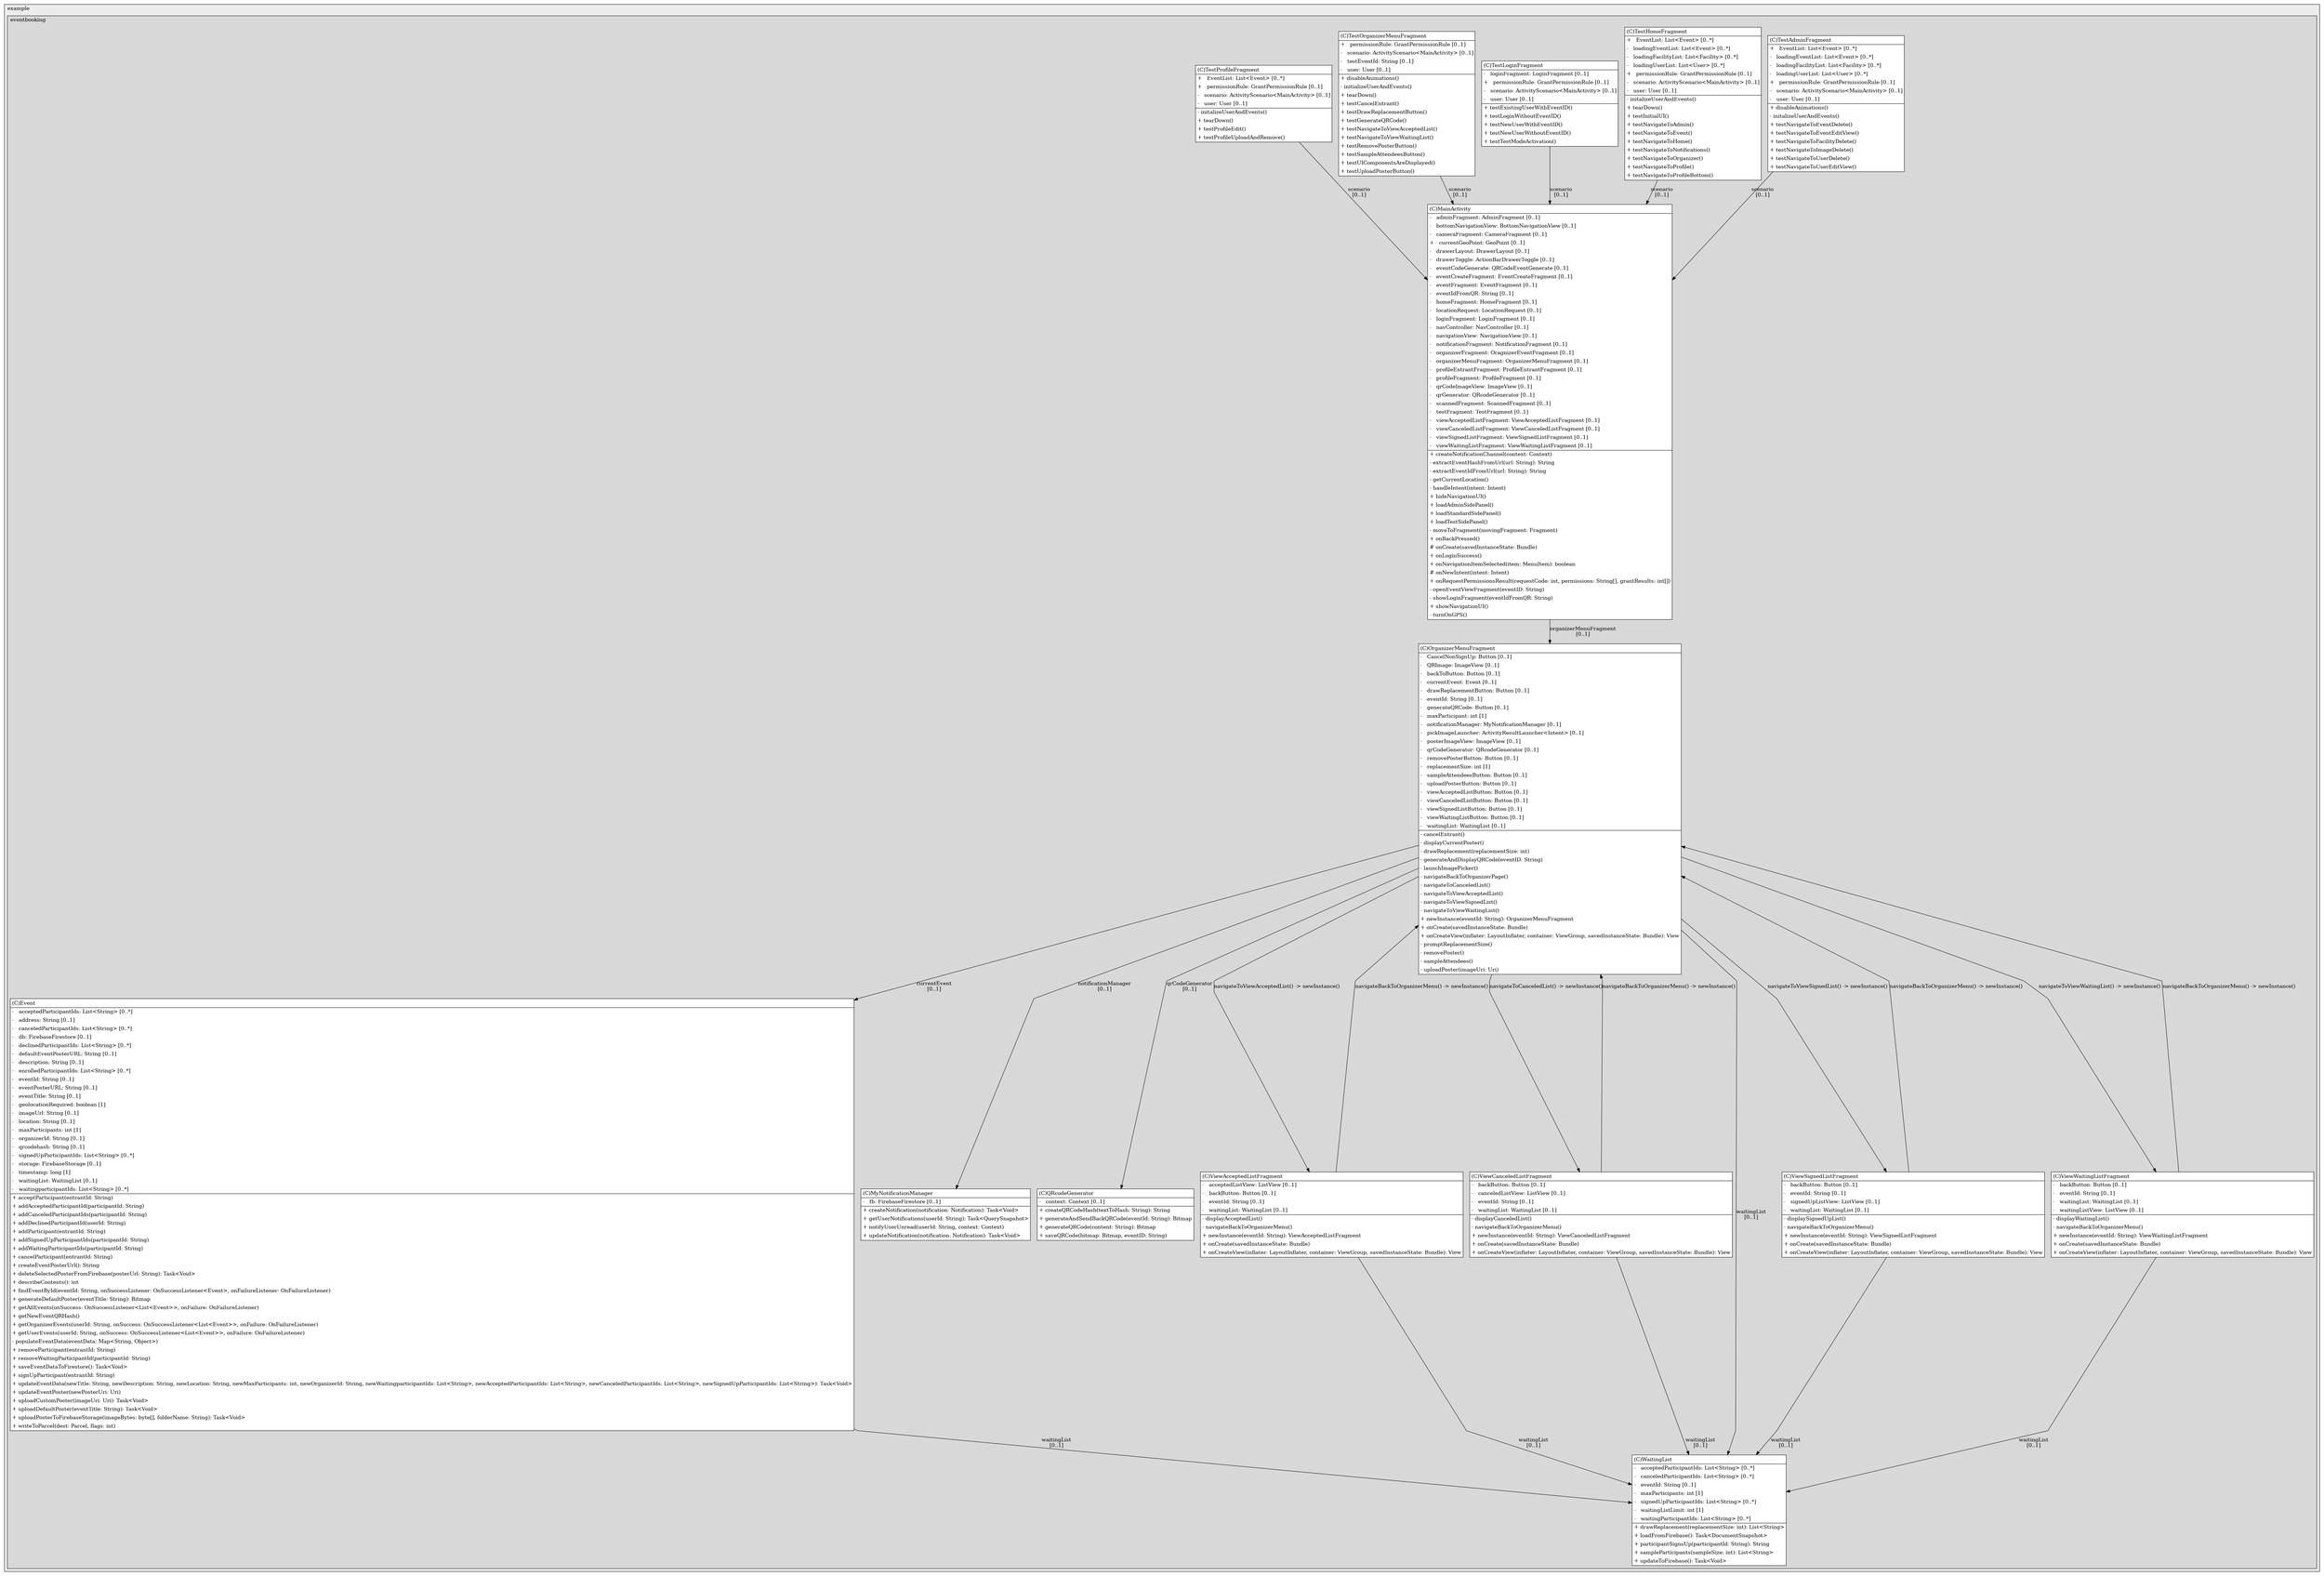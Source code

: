 @startuml

/' diagram meta data start
config=StructureConfiguration;
{
  "projectClassification": {
    "searchMode": "OpenProject", // OpenProject, AllProjects
    "includedProjects": "",
    "pathEndKeywords": "*.impl",
    "isClientPath": "",
    "isClientName": "",
    "isTestPath": "",
    "isTestName": "",
    "isMappingPath": "",
    "isMappingName": "",
    "isDataAccessPath": "",
    "isDataAccessName": "",
    "isDataStructurePath": "",
    "isDataStructureName": "",
    "isInterfaceStructuresPath": "",
    "isInterfaceStructuresName": "",
    "isEntryPointPath": "",
    "isEntryPointName": "",
    "treatFinalFieldsAsMandatory": false
  },
  "graphRestriction": {
    "classPackageExcludeFilter": "",
    "classPackageIncludeFilter": "",
    "classNameExcludeFilter": "",
    "classNameIncludeFilter": "",
    "methodNameExcludeFilter": "",
    "methodNameIncludeFilter": "",
    "removeByInheritance": "", // inheritance/annotation based filtering is done in a second step
    "removeByAnnotation": "",
    "removeByClassPackage": "", // cleanup the graph after inheritance/annotation based filtering is done
    "removeByClassName": "",
    "cutMappings": false,
    "cutEnum": true,
    "cutTests": true,
    "cutClient": true,
    "cutDataAccess": false,
    "cutInterfaceStructures": false,
    "cutDataStructures": false,
    "cutGetterAndSetter": true,
    "cutConstructors": true
  },
  "graphTraversal": {
    "forwardDepth": 6,
    "backwardDepth": 6,
    "classPackageExcludeFilter": "",
    "classPackageIncludeFilter": "",
    "classNameExcludeFilter": "",
    "classNameIncludeFilter": "",
    "methodNameExcludeFilter": "",
    "methodNameIncludeFilter": "",
    "hideMappings": false,
    "hideDataStructures": false,
    "hidePrivateMethods": true,
    "hideInterfaceCalls": true, // indirection: implementation -> interface (is hidden) -> implementation
    "onlyShowApplicationEntryPoints": false, // root node is included
    "useMethodCallsForStructureDiagram": "ForwardOnly" // ForwardOnly, BothDirections, No
  },
  "details": {
    "aggregation": "GroupByClass", // ByClass, GroupByClass, None
    "showClassGenericTypes": true,
    "showMethods": true,
    "showMethodParameterNames": true,
    "showMethodParameterTypes": true,
    "showMethodReturnType": true,
    "showPackageLevels": 2,
    "showDetailedClassStructure": true
  },
  "rootClass": "com.example.eventbooking.waitinglist.OrganizerMenuFragment",
  "extensionCallbackMethod": "" // qualified.class.name#methodName - signature: public static String method(String)
}
diagram meta data end '/



digraph g {
    rankdir="TB"
    splines=polyline
    

'nodes 
subgraph cluster_1322970774 { 
   	label=example
	labeljust=l
	fillcolor="#ececec"
	style=filled
   
   subgraph cluster_92572291 { 
   	label=eventbooking
	labeljust=l
	fillcolor="#d8d8d8"
	style=filled
   
   Event1271688147[
	label=<<TABLE BORDER="1" CELLBORDER="0" CELLPADDING="4" CELLSPACING="0">
<TR><TD ALIGN="LEFT" >(C)Event</TD></TR>
<HR/>
<TR><TD ALIGN="LEFT" >-   acceptedParticipantIds: List&lt;String&gt; [0..*]</TD></TR>
<TR><TD ALIGN="LEFT" >-   address: String [0..1]</TD></TR>
<TR><TD ALIGN="LEFT" >-   canceledParticipantIds: List&lt;String&gt; [0..*]</TD></TR>
<TR><TD ALIGN="LEFT" >-   db: FirebaseFirestore [0..1]</TD></TR>
<TR><TD ALIGN="LEFT" >-   declinedParticipantIds: List&lt;String&gt; [0..*]</TD></TR>
<TR><TD ALIGN="LEFT" >-   defaultEventPosterURL: String [0..1]</TD></TR>
<TR><TD ALIGN="LEFT" >-   description: String [0..1]</TD></TR>
<TR><TD ALIGN="LEFT" >-   enrolledParticipantIds: List&lt;String&gt; [0..*]</TD></TR>
<TR><TD ALIGN="LEFT" >-   eventId: String [0..1]</TD></TR>
<TR><TD ALIGN="LEFT" >-   eventPosterURL: String [0..1]</TD></TR>
<TR><TD ALIGN="LEFT" >-   eventTitle: String [0..1]</TD></TR>
<TR><TD ALIGN="LEFT" >-   geolocationRequired: boolean [1]</TD></TR>
<TR><TD ALIGN="LEFT" >-   imageUrl: String [0..1]</TD></TR>
<TR><TD ALIGN="LEFT" >-   location: String [0..1]</TD></TR>
<TR><TD ALIGN="LEFT" >-   maxParticipants: int [1]</TD></TR>
<TR><TD ALIGN="LEFT" >-   organizerId: String [0..1]</TD></TR>
<TR><TD ALIGN="LEFT" >-   qrcodehash: String [0..1]</TD></TR>
<TR><TD ALIGN="LEFT" >-   signedUpParticipantIds: List&lt;String&gt; [0..*]</TD></TR>
<TR><TD ALIGN="LEFT" >-   storage: FirebaseStorage [0..1]</TD></TR>
<TR><TD ALIGN="LEFT" >-   timestamp: long [1]</TD></TR>
<TR><TD ALIGN="LEFT" >-   waitingList: WaitingList [0..1]</TD></TR>
<TR><TD ALIGN="LEFT" >-   waitingparticipantIds: List&lt;String&gt; [0..*]</TD></TR>
<HR/>
<TR><TD ALIGN="LEFT" >+ acceptParticipant(entrantId: String)</TD></TR>
<TR><TD ALIGN="LEFT" >+ addAcceptedParticipantId(participantId: String)</TD></TR>
<TR><TD ALIGN="LEFT" >+ addCanceledParticipantIds(participantId: String)</TD></TR>
<TR><TD ALIGN="LEFT" >+ addDeclinedParticipantId(userId: String)</TD></TR>
<TR><TD ALIGN="LEFT" >+ addParticipant(entrantId: String)</TD></TR>
<TR><TD ALIGN="LEFT" >+ addSignedUpParticipantIds(participantId: String)</TD></TR>
<TR><TD ALIGN="LEFT" >+ addWaitingParticipantIds(participantId: String)</TD></TR>
<TR><TD ALIGN="LEFT" >+ cancelParticipant(entrantId: String)</TD></TR>
<TR><TD ALIGN="LEFT" >+ createEventPosterUrl(): String</TD></TR>
<TR><TD ALIGN="LEFT" >+ deleteSelectedPosterFromFirebase(posterUrl: String): Task&lt;Void&gt;</TD></TR>
<TR><TD ALIGN="LEFT" >+ describeContents(): int</TD></TR>
<TR><TD ALIGN="LEFT" >+ findEventById(eventId: String, onSuccessListener: OnSuccessListener&lt;Event&gt;, onFailureListener: OnFailureListener)</TD></TR>
<TR><TD ALIGN="LEFT" >+ generateDefaultPoster(eventTitle: String): Bitmap</TD></TR>
<TR><TD ALIGN="LEFT" >+ getAllEvents(onSuccess: OnSuccessListener&lt;List&lt;Event&gt;&gt;, onFailure: OnFailureListener)</TD></TR>
<TR><TD ALIGN="LEFT" >+ getNewEventQRHash()</TD></TR>
<TR><TD ALIGN="LEFT" >+ getOrganizerEvents(userId: String, onSuccess: OnSuccessListener&lt;List&lt;Event&gt;&gt;, onFailure: OnFailureListener)</TD></TR>
<TR><TD ALIGN="LEFT" >+ getUserEvents(userId: String, onSuccess: OnSuccessListener&lt;List&lt;Event&gt;&gt;, onFailure: OnFailureListener)</TD></TR>
<TR><TD ALIGN="LEFT" >- populateEventData(eventData: Map&lt;String, Object&gt;)</TD></TR>
<TR><TD ALIGN="LEFT" >+ removeParticipant(entrantId: String)</TD></TR>
<TR><TD ALIGN="LEFT" >+ removeWaitingParticipantId(participantId: String)</TD></TR>
<TR><TD ALIGN="LEFT" >+ saveEventDataToFirestore(): Task&lt;Void&gt;</TD></TR>
<TR><TD ALIGN="LEFT" >+ signUpParticipant(entrantId: String)</TD></TR>
<TR><TD ALIGN="LEFT" >+ updateEventData(newTitle: String, newDescription: String, newLocation: String, newMaxParticipants: int, newOrganizerId: String, newWaitingparticipantIds: List&lt;String&gt;, newAcceptedParticipantIds: List&lt;String&gt;, newCanceledParticipantIds: List&lt;String&gt;, newSignedUpParticipantIds: List&lt;String&gt;): Task&lt;Void&gt;</TD></TR>
<TR><TD ALIGN="LEFT" >+ updateEventPoster(newPosterUri: Uri)</TD></TR>
<TR><TD ALIGN="LEFT" >+ uploadCustomPoster(imageUri: Uri): Task&lt;Void&gt;</TD></TR>
<TR><TD ALIGN="LEFT" >+ uploadDefaultPoster(eventTitle: String): Task&lt;Void&gt;</TD></TR>
<TR><TD ALIGN="LEFT" >+ uploadPosterToFirebaseStorage(imageBytes: byte[], folderName: String): Task&lt;Void&gt;</TD></TR>
<TR><TD ALIGN="LEFT" >+ writeToParcel(dest: Parcel, flags: int)</TD></TR>
</TABLE>>
	style=filled
	margin=0
	shape=plaintext
	fillcolor="#FFFFFF"
];

MainActivity806146256[
	label=<<TABLE BORDER="1" CELLBORDER="0" CELLPADDING="4" CELLSPACING="0">
<TR><TD ALIGN="LEFT" >(C)MainActivity</TD></TR>
<HR/>
<TR><TD ALIGN="LEFT" >-   adminFragment: AdminFragment [0..1]</TD></TR>
<TR><TD ALIGN="LEFT" >-   bottomNavigationView: BottomNavigationView [0..1]</TD></TR>
<TR><TD ALIGN="LEFT" >-   cameraFragment: CameraFragment [0..1]</TD></TR>
<TR><TD ALIGN="LEFT" >+   currentGeoPoint: GeoPoint [0..1]</TD></TR>
<TR><TD ALIGN="LEFT" >-   drawerLayout: DrawerLayout [0..1]</TD></TR>
<TR><TD ALIGN="LEFT" >-   drawerToggle: ActionBarDrawerToggle [0..1]</TD></TR>
<TR><TD ALIGN="LEFT" >-   eventCodeGenerate: QRCodeEventGenerate [0..1]</TD></TR>
<TR><TD ALIGN="LEFT" >-   eventCreateFragment: EventCreateFragment [0..1]</TD></TR>
<TR><TD ALIGN="LEFT" >-   eventFragment: EventFragment [0..1]</TD></TR>
<TR><TD ALIGN="LEFT" >-   eventIdFromQR: String [0..1]</TD></TR>
<TR><TD ALIGN="LEFT" >-   homeFragment: HomeFragment [0..1]</TD></TR>
<TR><TD ALIGN="LEFT" >-   locationRequest: LocationRequest [0..1]</TD></TR>
<TR><TD ALIGN="LEFT" >-   loginFragment: LoginFragment [0..1]</TD></TR>
<TR><TD ALIGN="LEFT" >-   navController: NavController [0..1]</TD></TR>
<TR><TD ALIGN="LEFT" >-   navigationView: NavigationView [0..1]</TD></TR>
<TR><TD ALIGN="LEFT" >-   notificationFragment: NotificationFragment [0..1]</TD></TR>
<TR><TD ALIGN="LEFT" >-   organizerFragment: OragnizerEventFragment [0..1]</TD></TR>
<TR><TD ALIGN="LEFT" >-   organizerMenuFragment: OrganizerMenuFragment [0..1]</TD></TR>
<TR><TD ALIGN="LEFT" >-   profileEntrantFragment: ProfileEntrantFragment [0..1]</TD></TR>
<TR><TD ALIGN="LEFT" >-   profileFragment: ProfileFragment [0..1]</TD></TR>
<TR><TD ALIGN="LEFT" >-   qrCodeImageView: ImageView [0..1]</TD></TR>
<TR><TD ALIGN="LEFT" >-   qrGenerator: QRcodeGenerator [0..1]</TD></TR>
<TR><TD ALIGN="LEFT" >-   scannedFragment: ScannedFragment [0..1]</TD></TR>
<TR><TD ALIGN="LEFT" >-   testFragment: TestFragment [0..1]</TD></TR>
<TR><TD ALIGN="LEFT" >-   viewAcceptedListFragment: ViewAcceptedListFragment [0..1]</TD></TR>
<TR><TD ALIGN="LEFT" >-   viewCanceledListFragment: ViewCanceledListFragment [0..1]</TD></TR>
<TR><TD ALIGN="LEFT" >-   viewSignedListFragment: ViewSignedListFragment [0..1]</TD></TR>
<TR><TD ALIGN="LEFT" >-   viewWaitingListFragment: ViewWaitingListFragment [0..1]</TD></TR>
<HR/>
<TR><TD ALIGN="LEFT" >+ createNotificationChannel(context: Context)</TD></TR>
<TR><TD ALIGN="LEFT" >- extractEventHashFromUrl(url: String): String</TD></TR>
<TR><TD ALIGN="LEFT" >- extractEventIdFromUrl(url: String): String</TD></TR>
<TR><TD ALIGN="LEFT" >- getCurrentLocation()</TD></TR>
<TR><TD ALIGN="LEFT" >- handleIntent(intent: Intent)</TD></TR>
<TR><TD ALIGN="LEFT" >+ hideNavigationUI()</TD></TR>
<TR><TD ALIGN="LEFT" >+ loadAdminSidePanel()</TD></TR>
<TR><TD ALIGN="LEFT" >+ loadStandardSidePanel()</TD></TR>
<TR><TD ALIGN="LEFT" >+ loadTestSidePanel()</TD></TR>
<TR><TD ALIGN="LEFT" >- moveToFragment(movingFragment: Fragment)</TD></TR>
<TR><TD ALIGN="LEFT" >+ onBackPressed()</TD></TR>
<TR><TD ALIGN="LEFT" ># onCreate(savedInstanceState: Bundle)</TD></TR>
<TR><TD ALIGN="LEFT" >+ onLoginSuccess()</TD></TR>
<TR><TD ALIGN="LEFT" >+ onNavigationItemSelected(item: MenuItem): boolean</TD></TR>
<TR><TD ALIGN="LEFT" ># onNewIntent(intent: Intent)</TD></TR>
<TR><TD ALIGN="LEFT" >+ onRequestPermissionsResult(requestCode: int, permissions: String[], grantResults: int[])</TD></TR>
<TR><TD ALIGN="LEFT" >- openEventViewFragment(eventID: String)</TD></TR>
<TR><TD ALIGN="LEFT" >- showLoginFragment(eventIdFromQR: String)</TD></TR>
<TR><TD ALIGN="LEFT" >+ showNavigationUI()</TD></TR>
<TR><TD ALIGN="LEFT" >- turnOnGPS()</TD></TR>
</TABLE>>
	style=filled
	margin=0
	shape=plaintext
	fillcolor="#FFFFFF"
];

MyNotificationManager92359351[
	label=<<TABLE BORDER="1" CELLBORDER="0" CELLPADDING="4" CELLSPACING="0">
<TR><TD ALIGN="LEFT" >(C)MyNotificationManager</TD></TR>
<HR/>
<TR><TD ALIGN="LEFT" >-   fb: FirebaseFirestore [0..1]</TD></TR>
<HR/>
<TR><TD ALIGN="LEFT" >+ createNotification(notification: Notification): Task&lt;Void&gt;</TD></TR>
<TR><TD ALIGN="LEFT" >+ getUserNotifications(userId: String): Task&lt;QuerySnapshot&gt;</TD></TR>
<TR><TD ALIGN="LEFT" >+ notifyUserUnread(userId: String, context: Context)</TD></TR>
<TR><TD ALIGN="LEFT" >+ updateNotification(notification: Notification): Task&lt;Void&gt;</TD></TR>
</TABLE>>
	style=filled
	margin=0
	shape=plaintext
	fillcolor="#FFFFFF"
];

OrganizerMenuFragment1005856845[
	label=<<TABLE BORDER="1" CELLBORDER="0" CELLPADDING="4" CELLSPACING="0">
<TR><TD ALIGN="LEFT" >(C)OrganizerMenuFragment</TD></TR>
<HR/>
<TR><TD ALIGN="LEFT" >-   CancelNonSignUp: Button [0..1]</TD></TR>
<TR><TD ALIGN="LEFT" >-   QRImage: ImageView [0..1]</TD></TR>
<TR><TD ALIGN="LEFT" >-   backToButton: Button [0..1]</TD></TR>
<TR><TD ALIGN="LEFT" >-   currentEvent: Event [0..1]</TD></TR>
<TR><TD ALIGN="LEFT" >-   drawReplacementButton: Button [0..1]</TD></TR>
<TR><TD ALIGN="LEFT" >-   eventId: String [0..1]</TD></TR>
<TR><TD ALIGN="LEFT" >-   generateQRCode: Button [0..1]</TD></TR>
<TR><TD ALIGN="LEFT" >-   maxParticipant: int [1]</TD></TR>
<TR><TD ALIGN="LEFT" >-   notificationManager: MyNotificationManager [0..1]</TD></TR>
<TR><TD ALIGN="LEFT" >-   pickImageLauncher: ActivityResultLauncher&lt;Intent&gt; [0..1]</TD></TR>
<TR><TD ALIGN="LEFT" >-   posterImageView: ImageView [0..1]</TD></TR>
<TR><TD ALIGN="LEFT" >-   qrCodeGenerator: QRcodeGenerator [0..1]</TD></TR>
<TR><TD ALIGN="LEFT" >-   removePosterButton: Button [0..1]</TD></TR>
<TR><TD ALIGN="LEFT" >-   replacementSize: int [1]</TD></TR>
<TR><TD ALIGN="LEFT" >-   sampleAttendeesButton: Button [0..1]</TD></TR>
<TR><TD ALIGN="LEFT" >-   uploadPosterButton: Button [0..1]</TD></TR>
<TR><TD ALIGN="LEFT" >-   viewAcceptedListButton: Button [0..1]</TD></TR>
<TR><TD ALIGN="LEFT" >-   viewCanceledListButton: Button [0..1]</TD></TR>
<TR><TD ALIGN="LEFT" >-   viewSignedListButton: Button [0..1]</TD></TR>
<TR><TD ALIGN="LEFT" >-   viewWaitingListButton: Button [0..1]</TD></TR>
<TR><TD ALIGN="LEFT" >-   waitingList: WaitingList [0..1]</TD></TR>
<HR/>
<TR><TD ALIGN="LEFT" >- cancelEntrant()</TD></TR>
<TR><TD ALIGN="LEFT" >- displayCurrentPoster()</TD></TR>
<TR><TD ALIGN="LEFT" >- drawReplacement(replacementSize: int)</TD></TR>
<TR><TD ALIGN="LEFT" >- generateAndDisplayQRCode(eventID: String)</TD></TR>
<TR><TD ALIGN="LEFT" >- launchImagePicker()</TD></TR>
<TR><TD ALIGN="LEFT" >- navigateBackToOrganizerPage()</TD></TR>
<TR><TD ALIGN="LEFT" >- navigateToCanceledList()</TD></TR>
<TR><TD ALIGN="LEFT" >- navigateToViewAcceptedList()</TD></TR>
<TR><TD ALIGN="LEFT" >- navigateToViewSignedList()</TD></TR>
<TR><TD ALIGN="LEFT" >- navigateToViewWaitingList()</TD></TR>
<TR><TD ALIGN="LEFT" >+ newInstance(eventId: String): OrganizerMenuFragment</TD></TR>
<TR><TD ALIGN="LEFT" >+ onCreate(savedInstanceState: Bundle)</TD></TR>
<TR><TD ALIGN="LEFT" >+ onCreateView(inflater: LayoutInflater, container: ViewGroup, savedInstanceState: Bundle): View</TD></TR>
<TR><TD ALIGN="LEFT" >- promptReplacementSize()</TD></TR>
<TR><TD ALIGN="LEFT" >- removePoster()</TD></TR>
<TR><TD ALIGN="LEFT" >- sampleAttendees()</TD></TR>
<TR><TD ALIGN="LEFT" >- uploadPoster(imageUri: Uri)</TD></TR>
</TABLE>>
	style=filled
	margin=0
	shape=plaintext
	fillcolor="#FFFFFF"
];

QRcodeGenerator1444445836[
	label=<<TABLE BORDER="1" CELLBORDER="0" CELLPADDING="4" CELLSPACING="0">
<TR><TD ALIGN="LEFT" >(C)QRcodeGenerator</TD></TR>
<HR/>
<TR><TD ALIGN="LEFT" >-   context: Context [0..1]</TD></TR>
<HR/>
<TR><TD ALIGN="LEFT" >+ createQRCodeHash(textToHash: String): String</TD></TR>
<TR><TD ALIGN="LEFT" >+ generateAndSendBackQRCode(eventId: String): Bitmap</TD></TR>
<TR><TD ALIGN="LEFT" >+ generateQRCode(content: String): Bitmap</TD></TR>
<TR><TD ALIGN="LEFT" >+ saveQRCode(bitmap: Bitmap, eventID: String)</TD></TR>
</TABLE>>
	style=filled
	margin=0
	shape=plaintext
	fillcolor="#FFFFFF"
];

TestAdminFragment806146256[
	label=<<TABLE BORDER="1" CELLBORDER="0" CELLPADDING="4" CELLSPACING="0">
<TR><TD ALIGN="LEFT" >(C)TestAdminFragment</TD></TR>
<HR/>
<TR><TD ALIGN="LEFT" >+   EventList: List&lt;Event&gt; [0..*]</TD></TR>
<TR><TD ALIGN="LEFT" >-   loadingEventList: List&lt;Event&gt; [0..*]</TD></TR>
<TR><TD ALIGN="LEFT" >-   loadingFacilityList: List&lt;Facility&gt; [0..*]</TD></TR>
<TR><TD ALIGN="LEFT" >-   loadingUserList: List&lt;User&gt; [0..*]</TD></TR>
<TR><TD ALIGN="LEFT" >+   permissionRule: GrantPermissionRule [0..1]</TD></TR>
<TR><TD ALIGN="LEFT" >-   scenario: ActivityScenario&lt;MainActivity&gt; [0..1]</TD></TR>
<TR><TD ALIGN="LEFT" >-   user: User [0..1]</TD></TR>
<HR/>
<TR><TD ALIGN="LEFT" >+ disableAnimations()</TD></TR>
<TR><TD ALIGN="LEFT" >- initalizeUserAndEvents()</TD></TR>
<TR><TD ALIGN="LEFT" >+ testNavigateToEventDelete()</TD></TR>
<TR><TD ALIGN="LEFT" >+ testNavigateToEventEditView()</TD></TR>
<TR><TD ALIGN="LEFT" >+ testNavigateToFacilityDelete()</TD></TR>
<TR><TD ALIGN="LEFT" >+ testNavigateToImageDelete()</TD></TR>
<TR><TD ALIGN="LEFT" >+ testNavigateToUserDelete()</TD></TR>
<TR><TD ALIGN="LEFT" >+ testNavigateToUserEditView()</TD></TR>
</TABLE>>
	style=filled
	margin=0
	shape=plaintext
	fillcolor="#FFFFFF"
];

TestHomeFragment806146256[
	label=<<TABLE BORDER="1" CELLBORDER="0" CELLPADDING="4" CELLSPACING="0">
<TR><TD ALIGN="LEFT" >(C)TestHomeFragment</TD></TR>
<HR/>
<TR><TD ALIGN="LEFT" >+   EventList: List&lt;Event&gt; [0..*]</TD></TR>
<TR><TD ALIGN="LEFT" >-   loadingEventList: List&lt;Event&gt; [0..*]</TD></TR>
<TR><TD ALIGN="LEFT" >-   loadingFacilityList: List&lt;Facility&gt; [0..*]</TD></TR>
<TR><TD ALIGN="LEFT" >-   loadingUserList: List&lt;User&gt; [0..*]</TD></TR>
<TR><TD ALIGN="LEFT" >+   permissionRule: GrantPermissionRule [0..1]</TD></TR>
<TR><TD ALIGN="LEFT" >-   scenario: ActivityScenario&lt;MainActivity&gt; [0..1]</TD></TR>
<TR><TD ALIGN="LEFT" >-   user: User [0..1]</TD></TR>
<HR/>
<TR><TD ALIGN="LEFT" >- initalizeUserAndEvents()</TD></TR>
<TR><TD ALIGN="LEFT" >+ tearDown()</TD></TR>
<TR><TD ALIGN="LEFT" >+ testInitialUI()</TD></TR>
<TR><TD ALIGN="LEFT" >+ testNavigateToAdmin()</TD></TR>
<TR><TD ALIGN="LEFT" >+ testNavigateToEvent()</TD></TR>
<TR><TD ALIGN="LEFT" >+ testNavigateToHome()</TD></TR>
<TR><TD ALIGN="LEFT" >+ testNavigateToNotifications()</TD></TR>
<TR><TD ALIGN="LEFT" >+ testNavigateToOrganizer()</TD></TR>
<TR><TD ALIGN="LEFT" >+ testNavigateToProfile()</TD></TR>
<TR><TD ALIGN="LEFT" >+ testNavigateToProfileBottom()</TD></TR>
</TABLE>>
	style=filled
	margin=0
	shape=plaintext
	fillcolor="#FFFFFF"
];

TestLoginFragment806146256[
	label=<<TABLE BORDER="1" CELLBORDER="0" CELLPADDING="4" CELLSPACING="0">
<TR><TD ALIGN="LEFT" >(C)TestLoginFragment</TD></TR>
<HR/>
<TR><TD ALIGN="LEFT" >-   loginFragment: LoginFragment [0..1]</TD></TR>
<TR><TD ALIGN="LEFT" >+   permissionRule: GrantPermissionRule [0..1]</TD></TR>
<TR><TD ALIGN="LEFT" >-   scenario: ActivityScenario&lt;MainActivity&gt; [0..1]</TD></TR>
<TR><TD ALIGN="LEFT" >-   user: User [0..1]</TD></TR>
<HR/>
<TR><TD ALIGN="LEFT" >+ testExistingUserWithEventID()</TD></TR>
<TR><TD ALIGN="LEFT" >+ testLoginWithoutEventID()</TD></TR>
<TR><TD ALIGN="LEFT" >+ testNewUserWithEventID()</TD></TR>
<TR><TD ALIGN="LEFT" >+ testNewUserWithoutEventID()</TD></TR>
<TR><TD ALIGN="LEFT" >+ testTestModeActivation()</TD></TR>
</TABLE>>
	style=filled
	margin=0
	shape=plaintext
	fillcolor="#FFFFFF"
];

TestOrganizerMenuFragment806146256[
	label=<<TABLE BORDER="1" CELLBORDER="0" CELLPADDING="4" CELLSPACING="0">
<TR><TD ALIGN="LEFT" >(C)TestOrganizerMenuFragment</TD></TR>
<HR/>
<TR><TD ALIGN="LEFT" >+   permissionRule: GrantPermissionRule [0..1]</TD></TR>
<TR><TD ALIGN="LEFT" >-   scenario: ActivityScenario&lt;MainActivity&gt; [0..1]</TD></TR>
<TR><TD ALIGN="LEFT" >-   testEventId: String [0..1]</TD></TR>
<TR><TD ALIGN="LEFT" >-   user: User [0..1]</TD></TR>
<HR/>
<TR><TD ALIGN="LEFT" >+ disableAnimations()</TD></TR>
<TR><TD ALIGN="LEFT" >- initializeUserAndEvents()</TD></TR>
<TR><TD ALIGN="LEFT" >+ tearDown()</TD></TR>
<TR><TD ALIGN="LEFT" >+ testCancelEntrant()</TD></TR>
<TR><TD ALIGN="LEFT" >+ testDrawReplacementButton()</TD></TR>
<TR><TD ALIGN="LEFT" >+ testGenerateQRCode()</TD></TR>
<TR><TD ALIGN="LEFT" >+ testNavigateToViewAcceptedList()</TD></TR>
<TR><TD ALIGN="LEFT" >+ testNavigateToViewWaitingList()</TD></TR>
<TR><TD ALIGN="LEFT" >+ testRemovePosterButton()</TD></TR>
<TR><TD ALIGN="LEFT" >+ testSampleAttendeesButton()</TD></TR>
<TR><TD ALIGN="LEFT" >+ testUIComponentsAreDisplayed()</TD></TR>
<TR><TD ALIGN="LEFT" >+ testUploadPosterButton()</TD></TR>
</TABLE>>
	style=filled
	margin=0
	shape=plaintext
	fillcolor="#FFFFFF"
];

TestProfileFragment806146256[
	label=<<TABLE BORDER="1" CELLBORDER="0" CELLPADDING="4" CELLSPACING="0">
<TR><TD ALIGN="LEFT" >(C)TestProfileFragment</TD></TR>
<HR/>
<TR><TD ALIGN="LEFT" >+   EventList: List&lt;Event&gt; [0..*]</TD></TR>
<TR><TD ALIGN="LEFT" >+   permissionRule: GrantPermissionRule [0..1]</TD></TR>
<TR><TD ALIGN="LEFT" >-   scenario: ActivityScenario&lt;MainActivity&gt; [0..1]</TD></TR>
<TR><TD ALIGN="LEFT" >-   user: User [0..1]</TD></TR>
<HR/>
<TR><TD ALIGN="LEFT" >- initalizeUserAndEvents()</TD></TR>
<TR><TD ALIGN="LEFT" >+ tearDown()</TD></TR>
<TR><TD ALIGN="LEFT" >+ testProfileEdit()</TD></TR>
<TR><TD ALIGN="LEFT" >+ testProfileUploadAndRemove()</TD></TR>
</TABLE>>
	style=filled
	margin=0
	shape=plaintext
	fillcolor="#FFFFFF"
];

ViewAcceptedListFragment1005856845[
	label=<<TABLE BORDER="1" CELLBORDER="0" CELLPADDING="4" CELLSPACING="0">
<TR><TD ALIGN="LEFT" >(C)ViewAcceptedListFragment</TD></TR>
<HR/>
<TR><TD ALIGN="LEFT" >-   acceptedListView: ListView [0..1]</TD></TR>
<TR><TD ALIGN="LEFT" >-   backButton: Button [0..1]</TD></TR>
<TR><TD ALIGN="LEFT" >-   eventId: String [0..1]</TD></TR>
<TR><TD ALIGN="LEFT" >-   waitingList: WaitingList [0..1]</TD></TR>
<HR/>
<TR><TD ALIGN="LEFT" >- displayAcceptedList()</TD></TR>
<TR><TD ALIGN="LEFT" >- navigateBackToOrganizerMenu()</TD></TR>
<TR><TD ALIGN="LEFT" >+ newInstance(eventId: String): ViewAcceptedListFragment</TD></TR>
<TR><TD ALIGN="LEFT" >+ onCreate(savedInstanceState: Bundle)</TD></TR>
<TR><TD ALIGN="LEFT" >+ onCreateView(inflater: LayoutInflater, container: ViewGroup, savedInstanceState: Bundle): View</TD></TR>
</TABLE>>
	style=filled
	margin=0
	shape=plaintext
	fillcolor="#FFFFFF"
];

ViewCanceledListFragment1005856845[
	label=<<TABLE BORDER="1" CELLBORDER="0" CELLPADDING="4" CELLSPACING="0">
<TR><TD ALIGN="LEFT" >(C)ViewCanceledListFragment</TD></TR>
<HR/>
<TR><TD ALIGN="LEFT" >-   backButton: Button [0..1]</TD></TR>
<TR><TD ALIGN="LEFT" >-   canceledListView: ListView [0..1]</TD></TR>
<TR><TD ALIGN="LEFT" >-   eventId: String [0..1]</TD></TR>
<TR><TD ALIGN="LEFT" >-   waitingList: WaitingList [0..1]</TD></TR>
<HR/>
<TR><TD ALIGN="LEFT" >- displayCanceledList()</TD></TR>
<TR><TD ALIGN="LEFT" >- navigateBackToOrganizerMenu()</TD></TR>
<TR><TD ALIGN="LEFT" >+ newInstance(eventId: String): ViewCanceledListFragment</TD></TR>
<TR><TD ALIGN="LEFT" >+ onCreate(savedInstanceState: Bundle)</TD></TR>
<TR><TD ALIGN="LEFT" >+ onCreateView(inflater: LayoutInflater, container: ViewGroup, savedInstanceState: Bundle): View</TD></TR>
</TABLE>>
	style=filled
	margin=0
	shape=plaintext
	fillcolor="#FFFFFF"
];

ViewSignedListFragment1005856845[
	label=<<TABLE BORDER="1" CELLBORDER="0" CELLPADDING="4" CELLSPACING="0">
<TR><TD ALIGN="LEFT" >(C)ViewSignedListFragment</TD></TR>
<HR/>
<TR><TD ALIGN="LEFT" >-   backButton: Button [0..1]</TD></TR>
<TR><TD ALIGN="LEFT" >-   eventId: String [0..1]</TD></TR>
<TR><TD ALIGN="LEFT" >-   signedUpListView: ListView [0..1]</TD></TR>
<TR><TD ALIGN="LEFT" >-   waitingList: WaitingList [0..1]</TD></TR>
<HR/>
<TR><TD ALIGN="LEFT" >- displaySignedUpList()</TD></TR>
<TR><TD ALIGN="LEFT" >- navigateBackToOrganizerMenu()</TD></TR>
<TR><TD ALIGN="LEFT" >+ newInstance(eventId: String): ViewSignedListFragment</TD></TR>
<TR><TD ALIGN="LEFT" >+ onCreate(savedInstanceState: Bundle)</TD></TR>
<TR><TD ALIGN="LEFT" >+ onCreateView(inflater: LayoutInflater, container: ViewGroup, savedInstanceState: Bundle): View</TD></TR>
</TABLE>>
	style=filled
	margin=0
	shape=plaintext
	fillcolor="#FFFFFF"
];

ViewWaitingListFragment1005856845[
	label=<<TABLE BORDER="1" CELLBORDER="0" CELLPADDING="4" CELLSPACING="0">
<TR><TD ALIGN="LEFT" >(C)ViewWaitingListFragment</TD></TR>
<HR/>
<TR><TD ALIGN="LEFT" >-   backButton: Button [0..1]</TD></TR>
<TR><TD ALIGN="LEFT" >-   eventId: String [0..1]</TD></TR>
<TR><TD ALIGN="LEFT" >-   waitingList: WaitingList [0..1]</TD></TR>
<TR><TD ALIGN="LEFT" >-   waitingListView: ListView [0..1]</TD></TR>
<HR/>
<TR><TD ALIGN="LEFT" >- displayWaitingList()</TD></TR>
<TR><TD ALIGN="LEFT" >- navigateBackToOrganizerMenu()</TD></TR>
<TR><TD ALIGN="LEFT" >+ newInstance(eventId: String): ViewWaitingListFragment</TD></TR>
<TR><TD ALIGN="LEFT" >+ onCreate(savedInstanceState: Bundle)</TD></TR>
<TR><TD ALIGN="LEFT" >+ onCreateView(inflater: LayoutInflater, container: ViewGroup, savedInstanceState: Bundle): View</TD></TR>
</TABLE>>
	style=filled
	margin=0
	shape=plaintext
	fillcolor="#FFFFFF"
];

WaitingList1005856845[
	label=<<TABLE BORDER="1" CELLBORDER="0" CELLPADDING="4" CELLSPACING="0">
<TR><TD ALIGN="LEFT" >(C)WaitingList</TD></TR>
<HR/>
<TR><TD ALIGN="LEFT" >-   acceptedParticipantIds: List&lt;String&gt; [0..*]</TD></TR>
<TR><TD ALIGN="LEFT" >-   canceledParticipantIds: List&lt;String&gt; [0..*]</TD></TR>
<TR><TD ALIGN="LEFT" >-   eventId: String [0..1]</TD></TR>
<TR><TD ALIGN="LEFT" >-   maxParticipants: int [1]</TD></TR>
<TR><TD ALIGN="LEFT" >-   signedUpParticipantIds: List&lt;String&gt; [0..*]</TD></TR>
<TR><TD ALIGN="LEFT" >-   waitingListLimit: int [1]</TD></TR>
<TR><TD ALIGN="LEFT" >-   waitingParticipantIds: List&lt;String&gt; [0..*]</TD></TR>
<HR/>
<TR><TD ALIGN="LEFT" >+ drawReplacement(replacementSize: int): List&lt;String&gt;</TD></TR>
<TR><TD ALIGN="LEFT" >+ loadFromFirebase(): Task&lt;DocumentSnapshot&gt;</TD></TR>
<TR><TD ALIGN="LEFT" >+ participantSignsUp(participantId: String): String</TD></TR>
<TR><TD ALIGN="LEFT" >+ sampleParticipants(sampleSize: int): List&lt;String&gt;</TD></TR>
<TR><TD ALIGN="LEFT" >+ updateToFirebase(): Task&lt;Void&gt;</TD></TR>
</TABLE>>
	style=filled
	margin=0
	shape=plaintext
	fillcolor="#FFFFFF"
];
} 
} 

'edges    
Event1271688147 -> WaitingList1005856845[label="waitingList
[0..1]"];
MainActivity806146256 -> OrganizerMenuFragment1005856845[label="organizerMenuFragment
[0..1]"];
OrganizerMenuFragment1005856845 -> Event1271688147[label="currentEvent
[0..1]"];
OrganizerMenuFragment1005856845 -> MyNotificationManager92359351[label="notificationManager
[0..1]"];
OrganizerMenuFragment1005856845 -> QRcodeGenerator1444445836[label="qrCodeGenerator
[0..1]"];
OrganizerMenuFragment1005856845 -> ViewAcceptedListFragment1005856845[label="navigateToViewAcceptedList() -> newInstance()"];
OrganizerMenuFragment1005856845 -> ViewCanceledListFragment1005856845[label="navigateToCanceledList() -> newInstance()"];
OrganizerMenuFragment1005856845 -> ViewSignedListFragment1005856845[label="navigateToViewSignedList() -> newInstance()"];
OrganizerMenuFragment1005856845 -> ViewWaitingListFragment1005856845[label="navigateToViewWaitingList() -> newInstance()"];
OrganizerMenuFragment1005856845 -> WaitingList1005856845[label="waitingList
[0..1]"];
TestAdminFragment806146256 -> MainActivity806146256[label="scenario
[0..1]"];
TestHomeFragment806146256 -> MainActivity806146256[label="scenario
[0..1]"];
TestLoginFragment806146256 -> MainActivity806146256[label="scenario
[0..1]"];
TestOrganizerMenuFragment806146256 -> MainActivity806146256[label="scenario
[0..1]"];
TestProfileFragment806146256 -> MainActivity806146256[label="scenario
[0..1]"];
ViewAcceptedListFragment1005856845 -> OrganizerMenuFragment1005856845[label="navigateBackToOrganizerMenu() -> newInstance()"];
ViewAcceptedListFragment1005856845 -> WaitingList1005856845[label="waitingList
[0..1]"];
ViewCanceledListFragment1005856845 -> OrganizerMenuFragment1005856845[label="navigateBackToOrganizerMenu() -> newInstance()"];
ViewCanceledListFragment1005856845 -> WaitingList1005856845[label="waitingList
[0..1]"];
ViewSignedListFragment1005856845 -> OrganizerMenuFragment1005856845[label="navigateBackToOrganizerMenu() -> newInstance()"];
ViewSignedListFragment1005856845 -> WaitingList1005856845[label="waitingList
[0..1]"];
ViewWaitingListFragment1005856845 -> OrganizerMenuFragment1005856845[label="navigateBackToOrganizerMenu() -> newInstance()"];
ViewWaitingListFragment1005856845 -> WaitingList1005856845[label="waitingList
[0..1]"];
    
}
@enduml